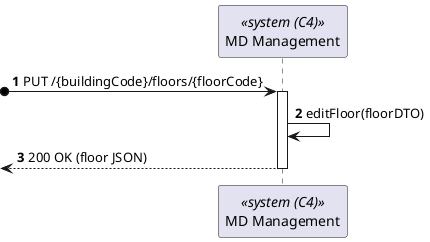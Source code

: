 @startuml process-view
autonumber
participant SYS as "MD Management" <<system (C4)>>


?o-> SYS : PUT /{buildingCode}/floors/{floorCode}
activate SYS

SYS -> SYS : editFloor(floorDTO)
<-- SYS : 200 OK (floor JSON)
deactivate SYS

@enduml
